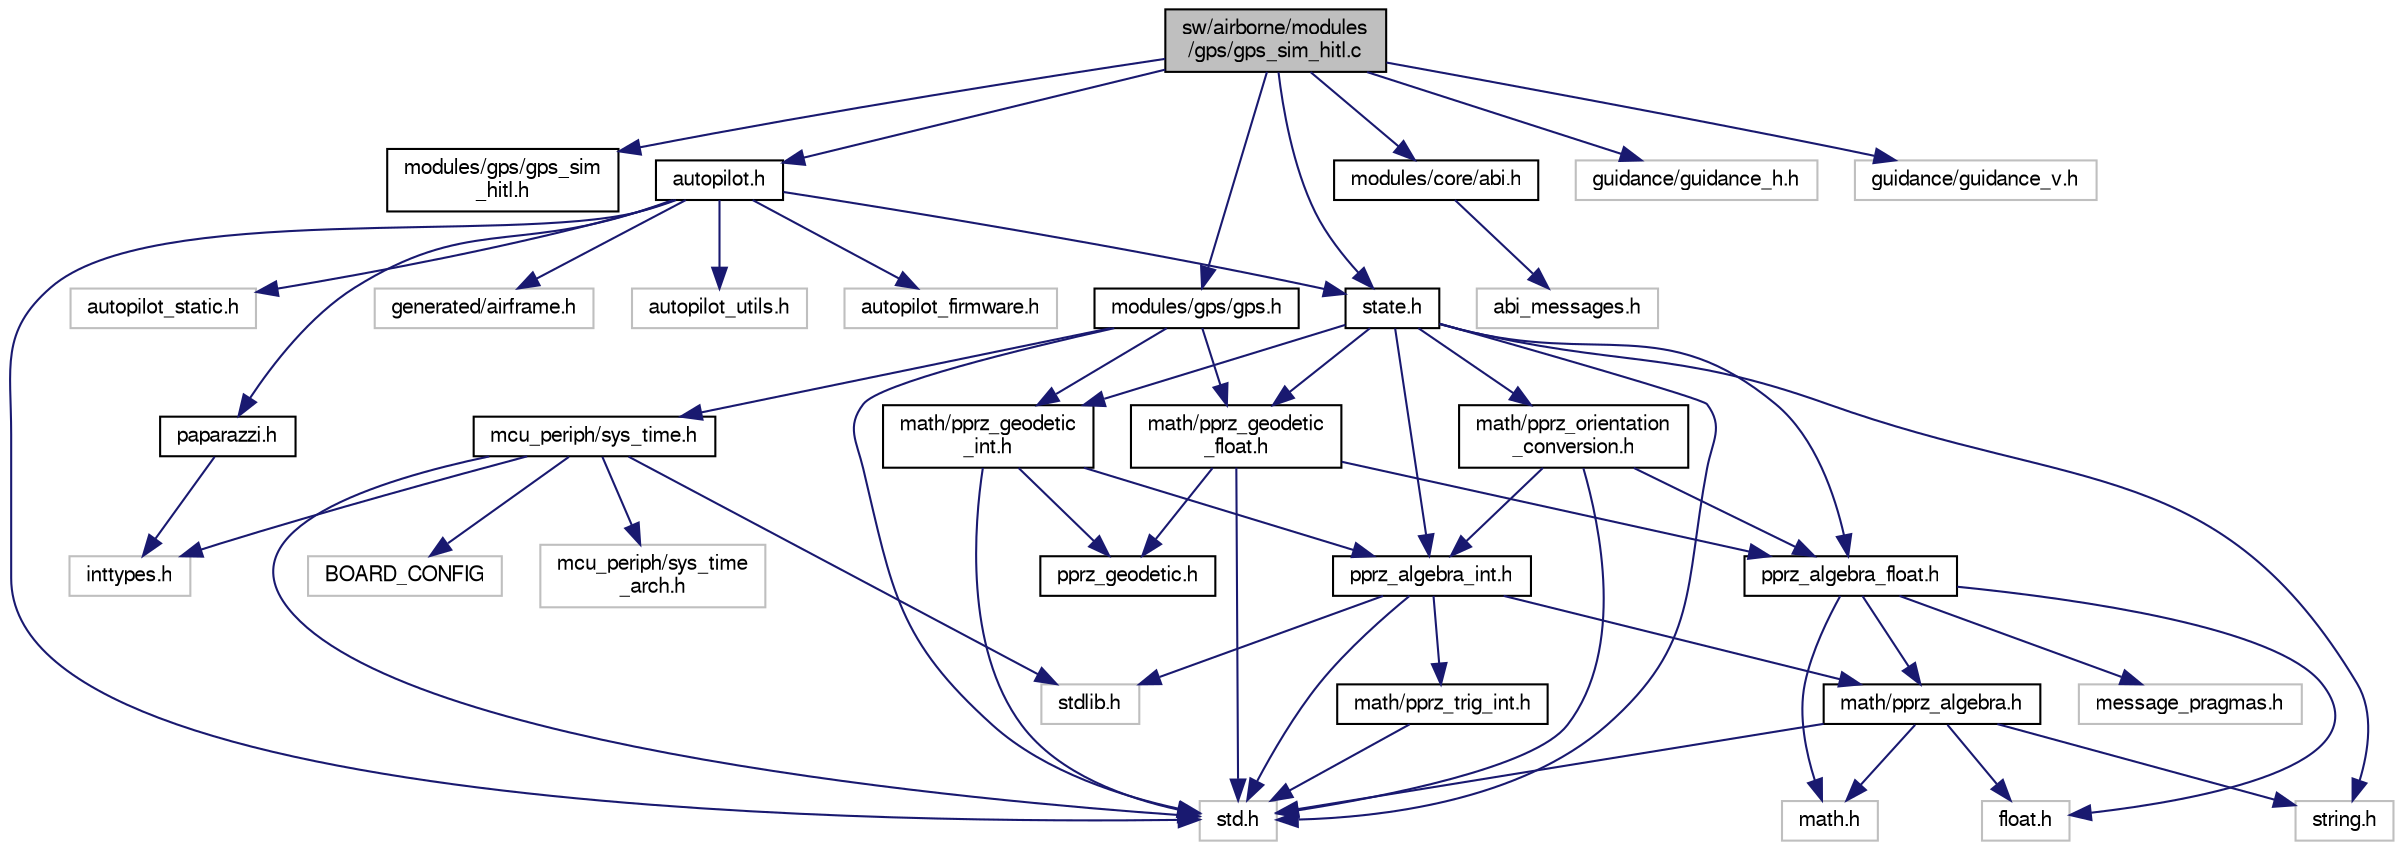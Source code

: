 digraph "sw/airborne/modules/gps/gps_sim_hitl.c"
{
  edge [fontname="FreeSans",fontsize="10",labelfontname="FreeSans",labelfontsize="10"];
  node [fontname="FreeSans",fontsize="10",shape=record];
  Node1 [label="sw/airborne/modules\l/gps/gps_sim_hitl.c",height=0.2,width=0.4,color="black", fillcolor="grey75", style="filled", fontcolor="black"];
  Node1 -> Node2 [color="midnightblue",fontsize="10",style="solid",fontname="FreeSans"];
  Node2 [label="modules/gps/gps_sim\l_hitl.h",height=0.2,width=0.4,color="black", fillcolor="white", style="filled",URL="$gps__sim__hitl_8h.html",tooltip="GPS subsystem simulation from rotorcrafts horizontal/vertical reference system. "];
  Node1 -> Node3 [color="midnightblue",fontsize="10",style="solid",fontname="FreeSans"];
  Node3 [label="modules/gps/gps.h",height=0.2,width=0.4,color="black", fillcolor="white", style="filled",URL="$gps_8h.html",tooltip="Device independent GPS code (interface) "];
  Node3 -> Node4 [color="midnightblue",fontsize="10",style="solid",fontname="FreeSans"];
  Node4 [label="std.h",height=0.2,width=0.4,color="grey75", fillcolor="white", style="filled"];
  Node3 -> Node5 [color="midnightblue",fontsize="10",style="solid",fontname="FreeSans"];
  Node5 [label="math/pprz_geodetic\l_int.h",height=0.2,width=0.4,color="black", fillcolor="white", style="filled",URL="$pprz__geodetic__int_8h.html",tooltip="Paparazzi fixed point math for geodetic calculations. "];
  Node5 -> Node6 [color="midnightblue",fontsize="10",style="solid",fontname="FreeSans"];
  Node6 [label="pprz_geodetic.h",height=0.2,width=0.4,color="black", fillcolor="white", style="filled",URL="$pprz__geodetic_8h.html",tooltip="Paparazzi generic macros for geodetic calculations. "];
  Node5 -> Node4 [color="midnightblue",fontsize="10",style="solid",fontname="FreeSans"];
  Node5 -> Node7 [color="midnightblue",fontsize="10",style="solid",fontname="FreeSans"];
  Node7 [label="pprz_algebra_int.h",height=0.2,width=0.4,color="black", fillcolor="white", style="filled",URL="$pprz__algebra__int_8h.html",tooltip="Paparazzi fixed point algebra. "];
  Node7 -> Node4 [color="midnightblue",fontsize="10",style="solid",fontname="FreeSans"];
  Node7 -> Node8 [color="midnightblue",fontsize="10",style="solid",fontname="FreeSans"];
  Node8 [label="math/pprz_algebra.h",height=0.2,width=0.4,color="black", fillcolor="white", style="filled",URL="$pprz__algebra_8h.html",tooltip="Paparazzi generic algebra macros. "];
  Node8 -> Node9 [color="midnightblue",fontsize="10",style="solid",fontname="FreeSans"];
  Node9 [label="float.h",height=0.2,width=0.4,color="grey75", fillcolor="white", style="filled"];
  Node8 -> Node10 [color="midnightblue",fontsize="10",style="solid",fontname="FreeSans"];
  Node10 [label="string.h",height=0.2,width=0.4,color="grey75", fillcolor="white", style="filled"];
  Node8 -> Node4 [color="midnightblue",fontsize="10",style="solid",fontname="FreeSans"];
  Node8 -> Node11 [color="midnightblue",fontsize="10",style="solid",fontname="FreeSans"];
  Node11 [label="math.h",height=0.2,width=0.4,color="grey75", fillcolor="white", style="filled"];
  Node7 -> Node12 [color="midnightblue",fontsize="10",style="solid",fontname="FreeSans"];
  Node12 [label="math/pprz_trig_int.h",height=0.2,width=0.4,color="black", fillcolor="white", style="filled",URL="$pprz__trig__int_8h.html",tooltip="Paparazzi fixed point trig functions. "];
  Node12 -> Node4 [color="midnightblue",fontsize="10",style="solid",fontname="FreeSans"];
  Node7 -> Node13 [color="midnightblue",fontsize="10",style="solid",fontname="FreeSans"];
  Node13 [label="stdlib.h",height=0.2,width=0.4,color="grey75", fillcolor="white", style="filled"];
  Node3 -> Node14 [color="midnightblue",fontsize="10",style="solid",fontname="FreeSans"];
  Node14 [label="math/pprz_geodetic\l_float.h",height=0.2,width=0.4,color="black", fillcolor="white", style="filled",URL="$pprz__geodetic__float_8h.html",tooltip="Paparazzi floating point math for geodetic calculations. "];
  Node14 -> Node6 [color="midnightblue",fontsize="10",style="solid",fontname="FreeSans"];
  Node14 -> Node15 [color="midnightblue",fontsize="10",style="solid",fontname="FreeSans"];
  Node15 [label="pprz_algebra_float.h",height=0.2,width=0.4,color="black", fillcolor="white", style="filled",URL="$pprz__algebra__float_8h.html",tooltip="Paparazzi floating point algebra. "];
  Node15 -> Node8 [color="midnightblue",fontsize="10",style="solid",fontname="FreeSans"];
  Node15 -> Node16 [color="midnightblue",fontsize="10",style="solid",fontname="FreeSans"];
  Node16 [label="message_pragmas.h",height=0.2,width=0.4,color="grey75", fillcolor="white", style="filled"];
  Node15 -> Node11 [color="midnightblue",fontsize="10",style="solid",fontname="FreeSans"];
  Node15 -> Node9 [color="midnightblue",fontsize="10",style="solid",fontname="FreeSans"];
  Node14 -> Node4 [color="midnightblue",fontsize="10",style="solid",fontname="FreeSans"];
  Node3 -> Node17 [color="midnightblue",fontsize="10",style="solid",fontname="FreeSans"];
  Node17 [label="mcu_periph/sys_time.h",height=0.2,width=0.4,color="black", fillcolor="white", style="filled",URL="$sys__time_8h.html",tooltip="Architecture independent timing functions. "];
  Node17 -> Node18 [color="midnightblue",fontsize="10",style="solid",fontname="FreeSans"];
  Node18 [label="inttypes.h",height=0.2,width=0.4,color="grey75", fillcolor="white", style="filled"];
  Node17 -> Node13 [color="midnightblue",fontsize="10",style="solid",fontname="FreeSans"];
  Node17 -> Node4 [color="midnightblue",fontsize="10",style="solid",fontname="FreeSans"];
  Node17 -> Node19 [color="midnightblue",fontsize="10",style="solid",fontname="FreeSans"];
  Node19 [label="BOARD_CONFIG",height=0.2,width=0.4,color="grey75", fillcolor="white", style="filled"];
  Node17 -> Node20 [color="midnightblue",fontsize="10",style="solid",fontname="FreeSans"];
  Node20 [label="mcu_periph/sys_time\l_arch.h",height=0.2,width=0.4,color="grey75", fillcolor="white", style="filled"];
  Node1 -> Node21 [color="midnightblue",fontsize="10",style="solid",fontname="FreeSans"];
  Node21 [label="modules/core/abi.h",height=0.2,width=0.4,color="black", fillcolor="white", style="filled",URL="$abi_8h.html",tooltip="Main include for ABI (AirBorneInterface). "];
  Node21 -> Node22 [color="midnightblue",fontsize="10",style="solid",fontname="FreeSans"];
  Node22 [label="abi_messages.h",height=0.2,width=0.4,color="grey75", fillcolor="white", style="filled"];
  Node1 -> Node23 [color="midnightblue",fontsize="10",style="solid",fontname="FreeSans"];
  Node23 [label="state.h",height=0.2,width=0.4,color="black", fillcolor="white", style="filled",URL="$state_8h.html",tooltip="API to get/set the generic vehicle states. "];
  Node23 -> Node7 [color="midnightblue",fontsize="10",style="solid",fontname="FreeSans"];
  Node23 -> Node15 [color="midnightblue",fontsize="10",style="solid",fontname="FreeSans"];
  Node23 -> Node5 [color="midnightblue",fontsize="10",style="solid",fontname="FreeSans"];
  Node23 -> Node14 [color="midnightblue",fontsize="10",style="solid",fontname="FreeSans"];
  Node23 -> Node24 [color="midnightblue",fontsize="10",style="solid",fontname="FreeSans"];
  Node24 [label="math/pprz_orientation\l_conversion.h",height=0.2,width=0.4,color="black", fillcolor="white", style="filled",URL="$pprz__orientation__conversion_8h.html",tooltip="Generic orientation representation and conversions. "];
  Node24 -> Node7 [color="midnightblue",fontsize="10",style="solid",fontname="FreeSans"];
  Node24 -> Node15 [color="midnightblue",fontsize="10",style="solid",fontname="FreeSans"];
  Node24 -> Node4 [color="midnightblue",fontsize="10",style="solid",fontname="FreeSans"];
  Node23 -> Node4 [color="midnightblue",fontsize="10",style="solid",fontname="FreeSans"];
  Node23 -> Node10 [color="midnightblue",fontsize="10",style="solid",fontname="FreeSans"];
  Node1 -> Node25 [color="midnightblue",fontsize="10",style="solid",fontname="FreeSans"];
  Node25 [label="guidance/guidance_h.h",height=0.2,width=0.4,color="grey75", fillcolor="white", style="filled"];
  Node1 -> Node26 [color="midnightblue",fontsize="10",style="solid",fontname="FreeSans"];
  Node26 [label="guidance/guidance_v.h",height=0.2,width=0.4,color="grey75", fillcolor="white", style="filled"];
  Node1 -> Node27 [color="midnightblue",fontsize="10",style="solid",fontname="FreeSans"];
  Node27 [label="autopilot.h",height=0.2,width=0.4,color="black", fillcolor="white", style="filled",URL="$autopilot_8h.html",tooltip="Core autopilot interface common to all firmwares. "];
  Node27 -> Node4 [color="midnightblue",fontsize="10",style="solid",fontname="FreeSans"];
  Node27 -> Node28 [color="midnightblue",fontsize="10",style="solid",fontname="FreeSans"];
  Node28 [label="paparazzi.h",height=0.2,width=0.4,color="black", fillcolor="white", style="filled",URL="$paparazzi_8h.html"];
  Node28 -> Node18 [color="midnightblue",fontsize="10",style="solid",fontname="FreeSans"];
  Node27 -> Node29 [color="midnightblue",fontsize="10",style="solid",fontname="FreeSans"];
  Node29 [label="generated/airframe.h",height=0.2,width=0.4,color="grey75", fillcolor="white", style="filled"];
  Node27 -> Node23 [color="midnightblue",fontsize="10",style="solid",fontname="FreeSans"];
  Node27 -> Node30 [color="midnightblue",fontsize="10",style="solid",fontname="FreeSans"];
  Node30 [label="autopilot_utils.h",height=0.2,width=0.4,color="grey75", fillcolor="white", style="filled"];
  Node27 -> Node31 [color="midnightblue",fontsize="10",style="solid",fontname="FreeSans"];
  Node31 [label="autopilot_firmware.h",height=0.2,width=0.4,color="grey75", fillcolor="white", style="filled"];
  Node27 -> Node32 [color="midnightblue",fontsize="10",style="solid",fontname="FreeSans"];
  Node32 [label="autopilot_static.h",height=0.2,width=0.4,color="grey75", fillcolor="white", style="filled"];
}
